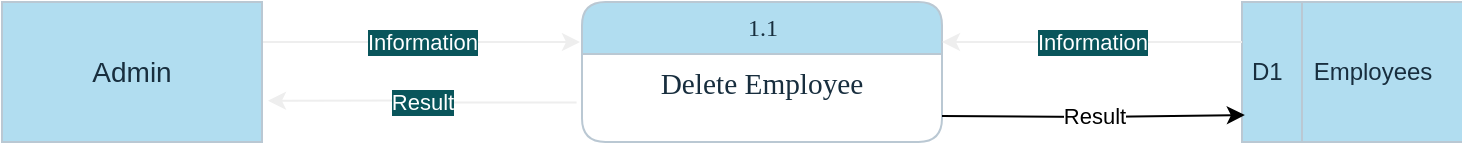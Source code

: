 <mxfile version="14.6.13" type="device"><diagram id="JleEzE-fv5FWVMwd3XZk" name="Page-1"><mxGraphModel dx="583" dy="678" grid="1" gridSize="10" guides="1" tooltips="1" connect="1" arrows="1" fold="1" page="1" pageScale="1" pageWidth="850" pageHeight="1100" math="0" shadow="0"><root><mxCell id="0"/><mxCell id="1" parent="0"/><mxCell id="_jrANL2D4EhQoRp5DNNi-1" value="Information" style="edgeStyle=orthogonalEdgeStyle;curved=0;rounded=1;sketch=0;orthogonalLoop=1;jettySize=auto;html=1;fontColor=#FFFFFF;strokeColor=#EEEEEE;labelBackgroundColor=#09555B;" edge="1" parent="1" source="_jrANL2D4EhQoRp5DNNi-2"><mxGeometry relative="1" as="geometry"><mxPoint x="379" y="230" as="targetPoint"/><Array as="points"><mxPoint x="260" y="230"/><mxPoint x="260" y="230"/></Array></mxGeometry></mxCell><mxCell id="_jrANL2D4EhQoRp5DNNi-2" value="&lt;font style=&quot;font-size: 14px&quot;&gt;Admin&lt;/font&gt;" style="rounded=0;whiteSpace=wrap;html=1;fillColor=#B1DDF0;strokeColor=#BAC8D3;fontColor=#182E3E;" vertex="1" parent="1"><mxGeometry x="90" y="210" width="130" height="70" as="geometry"/></mxCell><mxCell id="_jrANL2D4EhQoRp5DNNi-3" value="Result" style="edgeStyle=orthogonalEdgeStyle;curved=0;rounded=1;sketch=0;orthogonalLoop=1;jettySize=auto;html=1;entryX=1.023;entryY=0.705;entryDx=0;entryDy=0;entryPerimeter=0;fontColor=#FFFFFF;strokeColor=#EEEEEE;exitX=-0.015;exitY=0.934;exitDx=0;exitDy=0;exitPerimeter=0;labelBackgroundColor=#09555B;" edge="1" parent="1" source="_jrANL2D4EhQoRp5DNNi-5" target="_jrANL2D4EhQoRp5DNNi-2"><mxGeometry relative="1" as="geometry"/></mxCell><mxCell id="_jrANL2D4EhQoRp5DNNi-4" value="1.1" style="swimlane;html=1;fontStyle=0;childLayout=stackLayout;horizontal=1;startSize=26;fillColor=#B1DDF0;horizontalStack=0;resizeParent=1;resizeLast=0;collapsible=1;marginBottom=0;swimlaneFillColor=#ffffff;align=center;rounded=1;shadow=0;comic=0;labelBackgroundColor=none;strokeWidth=1;fontFamily=Verdana;fontSize=12;strokeColor=#BAC8D3;fontColor=#182E3E;" vertex="1" parent="1"><mxGeometry x="380" y="210" width="180" height="70" as="geometry"><mxRectangle x="380" y="210" width="50" height="26" as="alternateBounds"/></mxGeometry></mxCell><mxCell id="_jrANL2D4EhQoRp5DNNi-5" value="&lt;span id=&quot;docs-internal-guid-54e838d1-7fff-f729-35b7-6f94d2176117&quot;&gt;&lt;span style=&quot;font-size: 11pt ; font-family: &amp;#34;times new roman&amp;#34; ; background-color: transparent ; vertical-align: baseline&quot;&gt;Delete Employee&lt;/span&gt;&lt;/span&gt;" style="text;html=1;strokeColor=none;fillColor=none;spacingLeft=4;spacingRight=4;whiteSpace=wrap;overflow=hidden;rotatable=0;points=[[0,0.5],[1,0.5]];portConstraint=eastwest;fontColor=#182E3E;align=center;" vertex="1" parent="_jrANL2D4EhQoRp5DNNi-4"><mxGeometry y="26" width="180" height="26" as="geometry"/></mxCell><mxCell id="_jrANL2D4EhQoRp5DNNi-6" value="D1" style="html=1;dashed=0;whitespace=wrap;shape=mxgraph.dfd.dataStoreID;align=left;spacingLeft=3;points=[[0,0],[0.5,0],[1,0],[0,0.5],[1,0.5],[0,1],[0.5,1],[1,1]];fillColor=#B1DDF0;strokeColor=#BAC8D3;fontColor=#182E3E;" vertex="1" parent="1"><mxGeometry x="710" y="210" width="110" height="70" as="geometry"/></mxCell><mxCell id="_jrANL2D4EhQoRp5DNNi-7" value="Employees" style="text;html=1;align=center;verticalAlign=middle;resizable=0;points=[];autosize=1;strokeColor=none;fontColor=#182E3E;" vertex="1" parent="1"><mxGeometry x="740" y="235" width="70" height="20" as="geometry"/></mxCell><mxCell id="_jrANL2D4EhQoRp5DNNi-8" value="Information" style="edgeStyle=orthogonalEdgeStyle;curved=0;rounded=1;sketch=0;orthogonalLoop=1;jettySize=auto;html=1;fontColor=#FFFFFF;strokeColor=#EEEEEE;labelBackgroundColor=#09555B;" edge="1" parent="1" source="_jrANL2D4EhQoRp5DNNi-6"><mxGeometry relative="1" as="geometry"><mxPoint x="560" y="230" as="targetPoint"/><mxPoint x="710" y="245" as="sourcePoint"/><Array as="points"><mxPoint x="560" y="230"/></Array></mxGeometry></mxCell><mxCell id="_jrANL2D4EhQoRp5DNNi-9" value="Result" style="edgeStyle=orthogonalEdgeStyle;rounded=0;orthogonalLoop=1;jettySize=auto;html=1;entryX=0.013;entryY=0.808;entryDx=0;entryDy=0;entryPerimeter=0;" edge="1" parent="1" target="_jrANL2D4EhQoRp5DNNi-6"><mxGeometry relative="1" as="geometry"><mxPoint x="560" y="267" as="sourcePoint"/></mxGeometry></mxCell></root></mxGraphModel></diagram></mxfile>